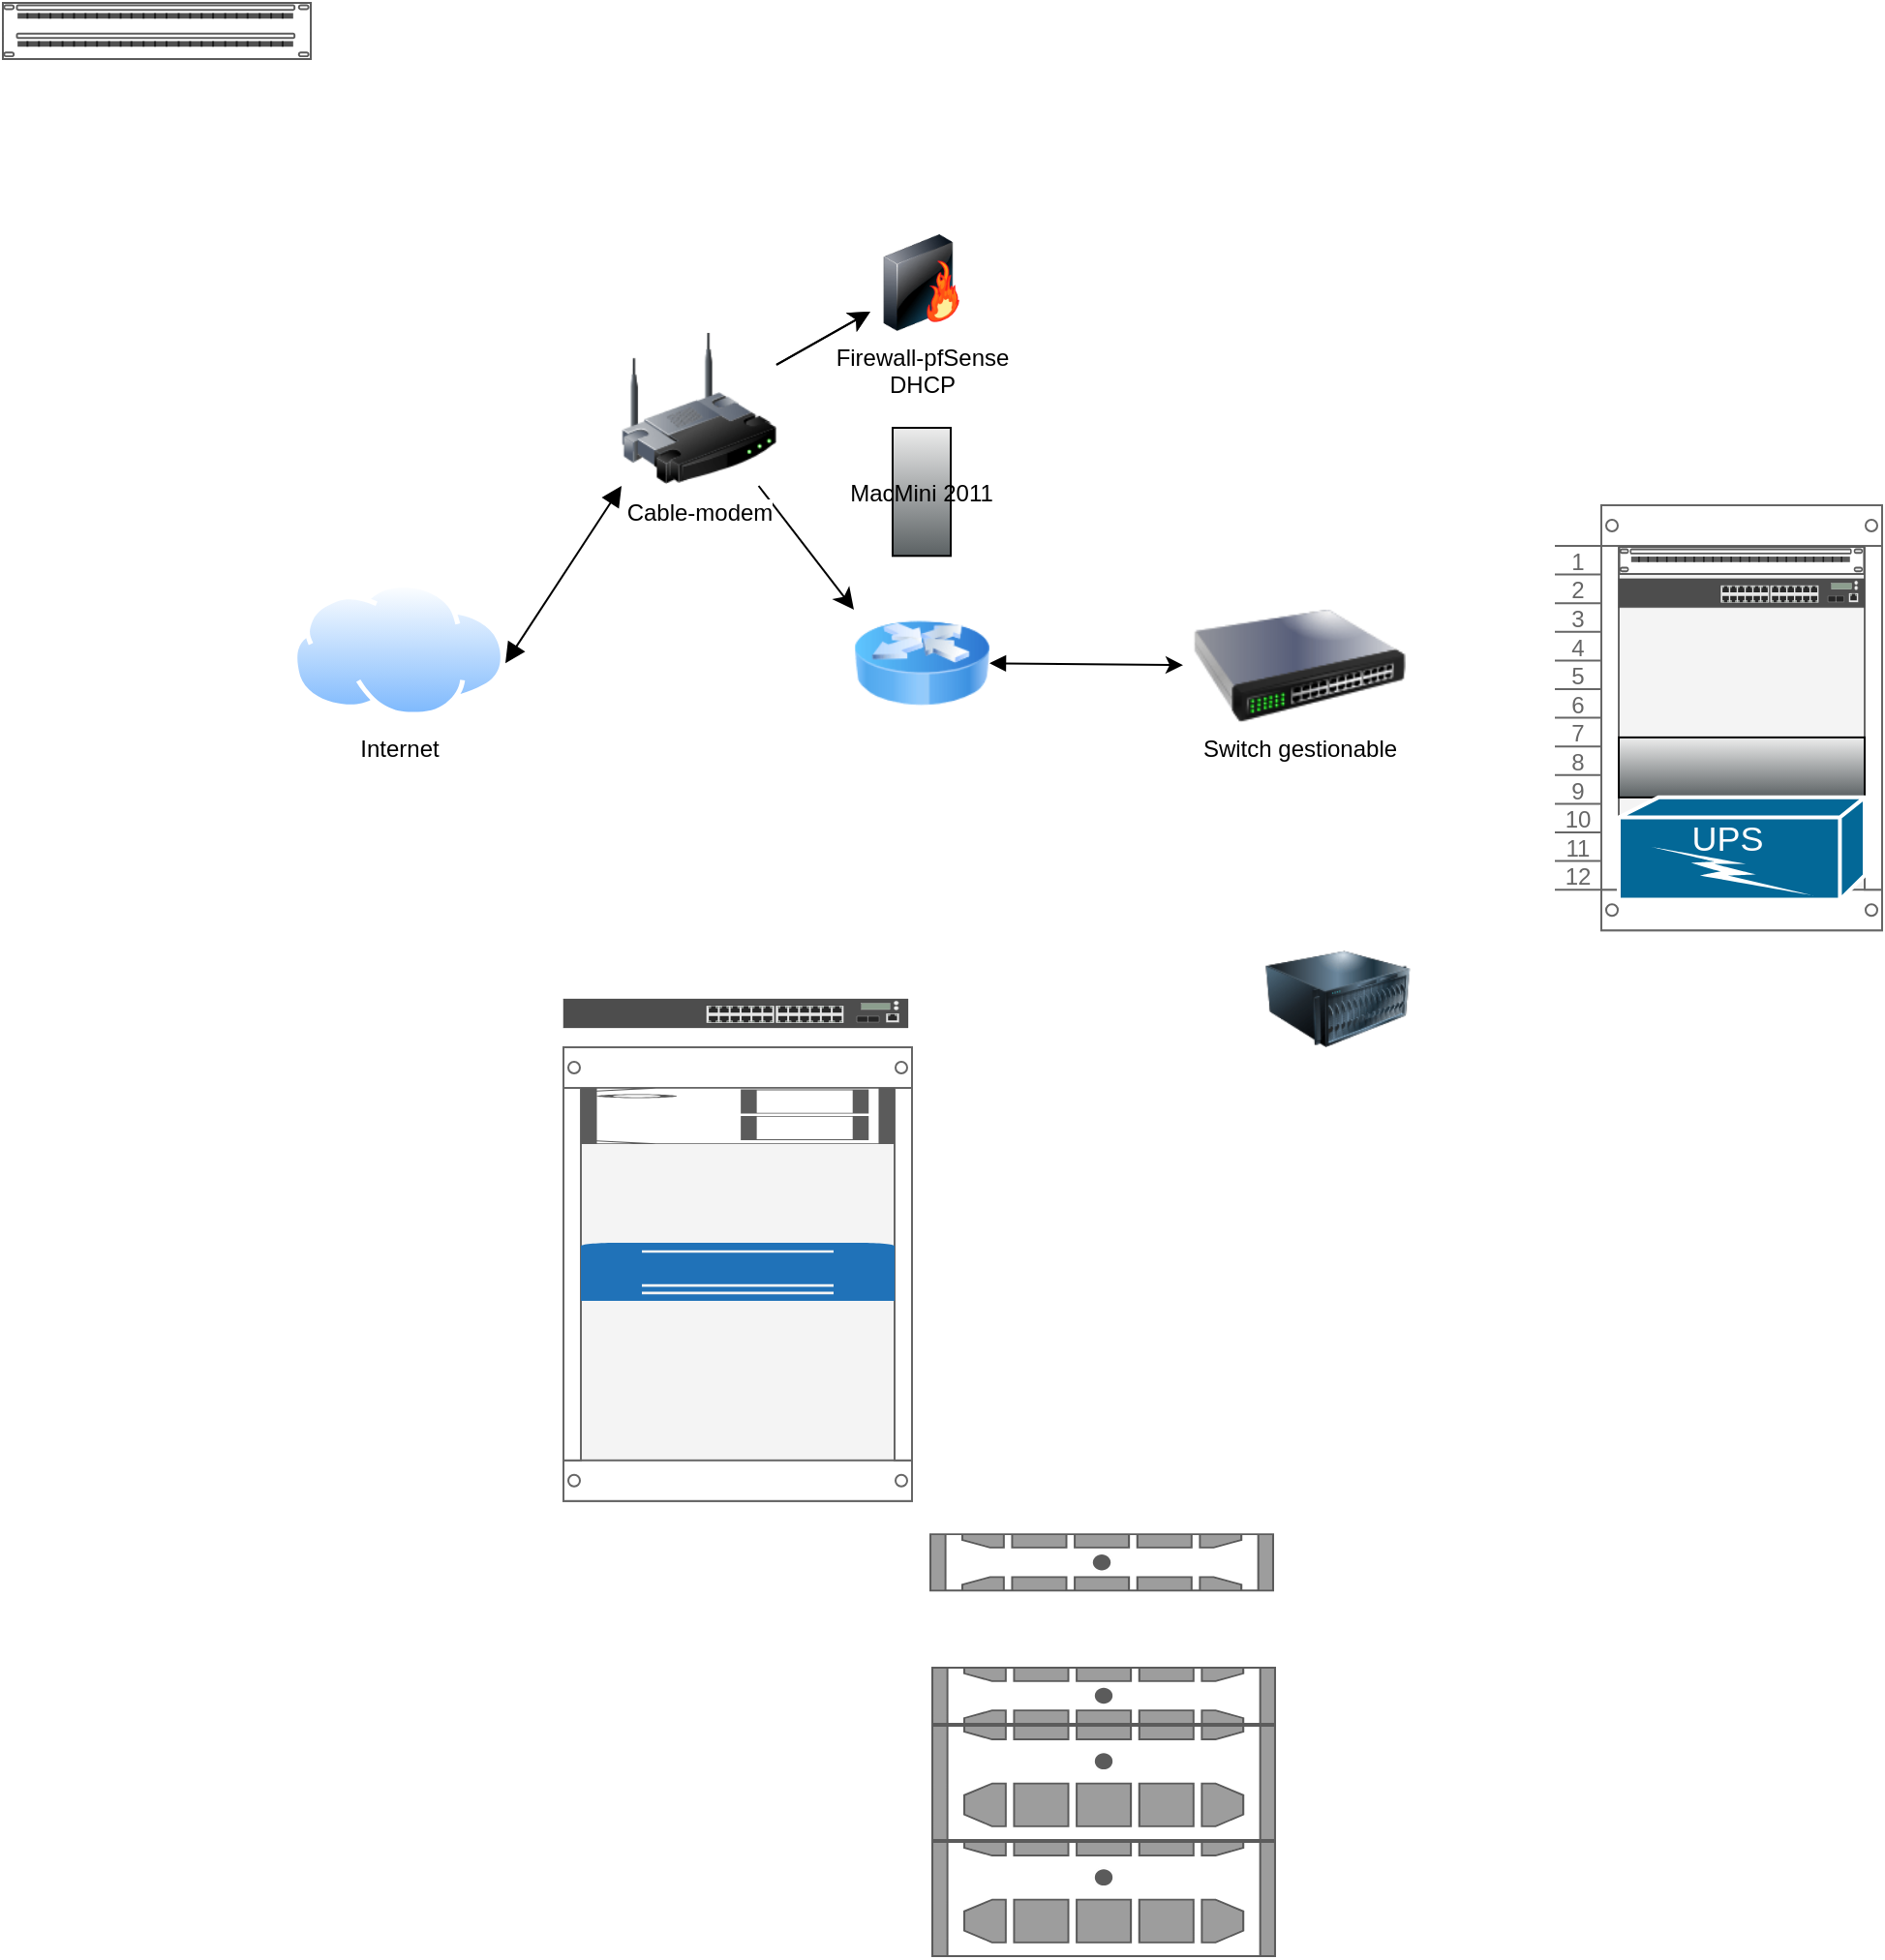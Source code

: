<mxfile version="28.0.9">
  <diagram name="Página-1" id="AzQ837hKO69bOEvzX8lG">
    <mxGraphModel dx="892" dy="633" grid="1" gridSize="10" guides="1" tooltips="1" connect="1" arrows="1" fold="1" page="1" pageScale="1" pageWidth="827" pageHeight="1169" math="0" shadow="0">
      <root>
        <mxCell id="0" />
        <mxCell id="1" parent="0" />
        <mxCell id="GdxvCq1TfTNg5mQ6eXH_-1" value="" style="strokeColor=#666666;html=1;verticalLabelPosition=bottom;labelBackgroundColor=#ffffff;verticalAlign=top;outlineConnect=0;shadow=0;dashed=0;shape=mxgraph.rackGeneral.rackCabinet3;fillColor2=#f4f4f4;container=1;collapsible=0;childLayout=rack;allowGaps=1;marginLeft=9;marginRight=9;marginTop=21;marginBottom=22;textColor=#666666;numDisp=off;" parent="1" vertex="1">
          <mxGeometry x="560" y="610" width="180" height="230" as="geometry" />
        </mxCell>
        <mxCell id="GdxvCq1TfTNg5mQ6eXH_-7" value="" style="sketch=0;pointerEvents=1;shadow=0;dashed=0;html=1;strokeColor=none;labelPosition=center;verticalLabelPosition=bottom;verticalAlign=top;outlineConnect=0;align=center;shape=mxgraph.office.servers.physical_host;fillColor=#2072B8;" parent="GdxvCq1TfTNg5mQ6eXH_-1" vertex="1">
          <mxGeometry x="9" y="101" width="162" height="30" as="geometry" />
        </mxCell>
        <mxCell id="GdxvCq1TfTNg5mQ6eXH_-6" value="" style="strokeColor=#666666;html=1;labelPosition=right;align=left;spacingLeft=15;shadow=0;dashed=0;outlineConnect=0;shape=mxgraph.rack.dell.poweredge_m520;" parent="GdxvCq1TfTNg5mQ6eXH_-1" vertex="1">
          <mxGeometry x="9" y="21" width="162" height="29" as="geometry" />
        </mxCell>
        <mxCell id="GdxvCq1TfTNg5mQ6eXH_-2" value="" style="strokeColor=#666666;html=1;verticalLabelPosition=bottom;labelBackgroundColor=#ffffff;verticalAlign=top;outlineConnect=0;shadow=0;dashed=0;shape=mxgraph.rackGeneral.rackCabinet3;fillColor2=#f4f4f4;container=1;collapsible=0;childLayout=rack;allowGaps=1;marginLeft=33;marginRight=9;marginTop=21;marginBottom=22;textColor=#666666;numDisp=ascend;" parent="1" vertex="1">
          <mxGeometry x="1072" y="330" width="169" height="220.93" as="geometry" />
        </mxCell>
        <mxCell id="GdxvCq1TfTNg5mQ6eXH_-8" value="" style="html=1;verticalLabelPosition=bottom;verticalAlign=top;outlineConnect=0;shadow=0;dashed=0;shape=mxgraph.rack.hpe_aruba.gateways_controllers.aruba_7024_mobility_controller_front;" parent="GdxvCq1TfTNg5mQ6eXH_-2" vertex="1">
          <mxGeometry x="33" y="37.93" width="127" height="15" as="geometry" />
        </mxCell>
        <mxCell id="UxFv_I-L1PYL_ZdudsUN-2" value="" style="strokeColor=#666666;html=1;labelPosition=right;align=left;spacingLeft=15;shadow=0;dashed=0;outlineConnect=0;shape=mxgraph.rack.general.cat5e_rack_mount_patch_panel_24_ports;" vertex="1" parent="GdxvCq1TfTNg5mQ6eXH_-2">
          <mxGeometry x="33" y="21" width="127" height="15" as="geometry" />
        </mxCell>
        <mxCell id="UxFv_I-L1PYL_ZdudsUN-4" value="" style="fillColorStyles=neutralFill;neutralFill=#9DA6A8;shape=mxgraph.networks2.icon;aspect=fixed;fillColor=#EDEDED;strokeColor=#000000;gradientColor=#5B6163;network2IconShadow=1;network2bgFillColor=none;network2Icon=mxgraph.networks2.nas_filer;network2IconW=1;network2IconH=0.62;" vertex="1" parent="GdxvCq1TfTNg5mQ6eXH_-2">
          <mxGeometry x="33" y="119.93" width="127" height="31" as="geometry" />
        </mxCell>
        <mxCell id="UxFv_I-L1PYL_ZdudsUN-3" value="" style="shape=mxgraph.cisco.misc.ups;html=1;pointerEvents=1;dashed=0;fillColor=#036897;strokeColor=#ffffff;strokeWidth=2;verticalLabelPosition=bottom;verticalAlign=top;align=center;outlineConnect=0;" vertex="1" parent="GdxvCq1TfTNg5mQ6eXH_-2">
          <mxGeometry x="33" y="150.93" width="127" height="52.86" as="geometry" />
        </mxCell>
        <mxCell id="GdxvCq1TfTNg5mQ6eXH_-11" value="Internet" style="image;aspect=fixed;perimeter=ellipsePerimeter;html=1;align=center;shadow=0;dashed=0;spacingTop=3;image=img/lib/active_directory/internet_cloud.svg;" parent="1" vertex="1">
          <mxGeometry x="420" y="370" width="110" height="69.3" as="geometry" />
        </mxCell>
        <mxCell id="GdxvCq1TfTNg5mQ6eXH_-14" style="rounded=0;orthogonalLoop=1;jettySize=auto;html=1;fontSize=12;startSize=8;endSize=8;entryX=1;entryY=0.601;entryDx=0;entryDy=0;entryPerimeter=0;endArrow=block;endFill=1;startArrow=block;startFill=1;exitX=0;exitY=1;exitDx=0;exitDy=0;" parent="1" source="GdxvCq1TfTNg5mQ6eXH_-15" target="GdxvCq1TfTNg5mQ6eXH_-11" edge="1">
          <mxGeometry relative="1" as="geometry">
            <mxPoint x="540" y="400" as="targetPoint" />
          </mxGeometry>
        </mxCell>
        <mxCell id="GdxvCq1TfTNg5mQ6eXH_-13" value="" style="image;html=1;image=img/lib/clip_art/networking/Router_Icon_128x128.png" parent="1" vertex="1">
          <mxGeometry x="710" y="383.95" width="70" height="55.35" as="geometry" />
        </mxCell>
        <mxCell id="GdxvCq1TfTNg5mQ6eXH_-16" style="edgeStyle=none;curved=1;rounded=0;orthogonalLoop=1;jettySize=auto;html=1;entryX=0;entryY=0;entryDx=0;entryDy=0;fontSize=12;startSize=8;endSize=8;" parent="1" source="GdxvCq1TfTNg5mQ6eXH_-15" target="GdxvCq1TfTNg5mQ6eXH_-13" edge="1">
          <mxGeometry relative="1" as="geometry" />
        </mxCell>
        <mxCell id="UxFv_I-L1PYL_ZdudsUN-6" value="" style="edgeStyle=none;curved=1;rounded=0;orthogonalLoop=1;jettySize=auto;html=1;fontSize=12;startSize=8;endSize=8;" edge="1" parent="1" source="GdxvCq1TfTNg5mQ6eXH_-15" target="GdxvCq1TfTNg5mQ6eXH_-19">
          <mxGeometry relative="1" as="geometry" />
        </mxCell>
        <mxCell id="UxFv_I-L1PYL_ZdudsUN-7" value="" style="edgeStyle=none;curved=1;rounded=0;orthogonalLoop=1;jettySize=auto;html=1;fontSize=12;startSize=8;endSize=8;" edge="1" parent="1" source="GdxvCq1TfTNg5mQ6eXH_-15" target="GdxvCq1TfTNg5mQ6eXH_-19">
          <mxGeometry relative="1" as="geometry" />
        </mxCell>
        <mxCell id="GdxvCq1TfTNg5mQ6eXH_-15" value="Cable-modem" style="image;html=1;image=img/lib/clip_art/networking/Wireless_Router_128x128.png" parent="1" vertex="1">
          <mxGeometry x="590" y="240" width="80" height="80" as="geometry" />
        </mxCell>
        <mxCell id="GdxvCq1TfTNg5mQ6eXH_-17" value="MacMini 2011" style="shape=mxgraph.networks2.icon;aspect=fixed;fillColor=#EDEDED;strokeColor=#000000;gradientColor=#5B6163;network2IconShadow=1;network2bgFillColor=none;network2Icon=mxgraph.networks2.desktop_pc;network2IconXOffset=-0.003;network2IconYOffset=0.0;network2IconW=0.453;network2IconH=1.0;" parent="1" vertex="1">
          <mxGeometry x="730" y="290" width="30" height="66.17" as="geometry" />
        </mxCell>
        <mxCell id="GdxvCq1TfTNg5mQ6eXH_-19" value="Firewall-pfSense&lt;div&gt;DHCP&lt;/div&gt;" style="image;html=1;image=img/lib/clip_art/networking/Firewall-page1_128x128.png" parent="1" vertex="1">
          <mxGeometry x="718.42" y="190.0" width="53.16" height="50" as="geometry" />
        </mxCell>
        <mxCell id="GdxvCq1TfTNg5mQ6eXH_-21" style="rounded=0;orthogonalLoop=1;jettySize=auto;html=1;entryX=1;entryY=0.5;entryDx=0;entryDy=0;fontSize=12;endArrow=block;endFill=1;startArrow=classic;startFill=1;" parent="1" source="GdxvCq1TfTNg5mQ6eXH_-20" target="GdxvCq1TfTNg5mQ6eXH_-13" edge="1">
          <mxGeometry relative="1" as="geometry" />
        </mxCell>
        <mxCell id="GdxvCq1TfTNg5mQ6eXH_-20" value="Switch gestionable" style="image;html=1;image=img/lib/clip_art/networking/Switch_128x128.png" parent="1" vertex="1">
          <mxGeometry x="880" y="383.95" width="120" height="58.37" as="geometry" />
        </mxCell>
        <mxCell id="UxFv_I-L1PYL_ZdudsUN-1" value="" style="strokeColor=#666666;html=1;labelPosition=right;align=left;spacingLeft=15;shadow=0;dashed=0;outlineConnect=0;shape=mxgraph.rack.general.cat5e_enhanced_patch_panel_48_ports;" vertex="1" parent="1">
          <mxGeometry x="270" y="70" width="160" height="30" as="geometry" />
        </mxCell>
        <mxCell id="GdxvCq1TfTNg5mQ6eXH_-3" value="" style="strokeColor=#666666;html=1;labelPosition=right;align=left;spacingLeft=15;shadow=0;dashed=0;outlineConnect=0;shape=mxgraph.rack.dell.dell_poweredge_2u;" parent="1" vertex="1">
          <mxGeometry x="749" y="861.07" width="178" height="30" as="geometry" />
        </mxCell>
        <mxCell id="GdxvCq1TfTNg5mQ6eXH_-9" value="" style="html=1;verticalLabelPosition=bottom;verticalAlign=top;outlineConnect=0;shadow=0;dashed=0;shape=mxgraph.rack.hpe_aruba.gateways_controllers.aruba_7024_mobility_controller_front;" parent="1" vertex="1">
          <mxGeometry x="560" y="585" width="178" height="15" as="geometry" />
        </mxCell>
        <mxCell id="GdxvCq1TfTNg5mQ6eXH_-5" value="" style="strokeColor=#666666;html=1;labelPosition=right;align=left;spacingLeft=15;shadow=0;dashed=0;outlineConnect=0;shape=mxgraph.rack.dell.dell_poweredge_2u;" parent="1" vertex="1">
          <mxGeometry x="750" y="930" width="178" height="30" as="geometry" />
        </mxCell>
        <mxCell id="GdxvCq1TfTNg5mQ6eXH_-4" value="" style="strokeColor=#666666;html=1;labelPosition=right;align=left;spacingLeft=15;shadow=0;dashed=0;outlineConnect=0;shape=mxgraph.rack.dell.dell_poweredge_4u;" parent="1" vertex="1">
          <mxGeometry x="750" y="960" width="178" height="60" as="geometry" />
        </mxCell>
        <mxCell id="GdxvCq1TfTNg5mQ6eXH_-10" value="" style="strokeColor=#666666;html=1;labelPosition=right;align=left;spacingLeft=15;shadow=0;dashed=0;outlineConnect=0;shape=mxgraph.rack.dell.dell_poweredge_4u;" parent="1" vertex="1">
          <mxGeometry x="750" y="1020" width="178" height="60" as="geometry" />
        </mxCell>
        <mxCell id="UxFv_I-L1PYL_ZdudsUN-12" value="" style="image;html=1;image=img/lib/clip_art/computers/Server_128x128.png" vertex="1" parent="1">
          <mxGeometry x="920" y="560" width="80" height="50" as="geometry" />
        </mxCell>
      </root>
    </mxGraphModel>
  </diagram>
</mxfile>
